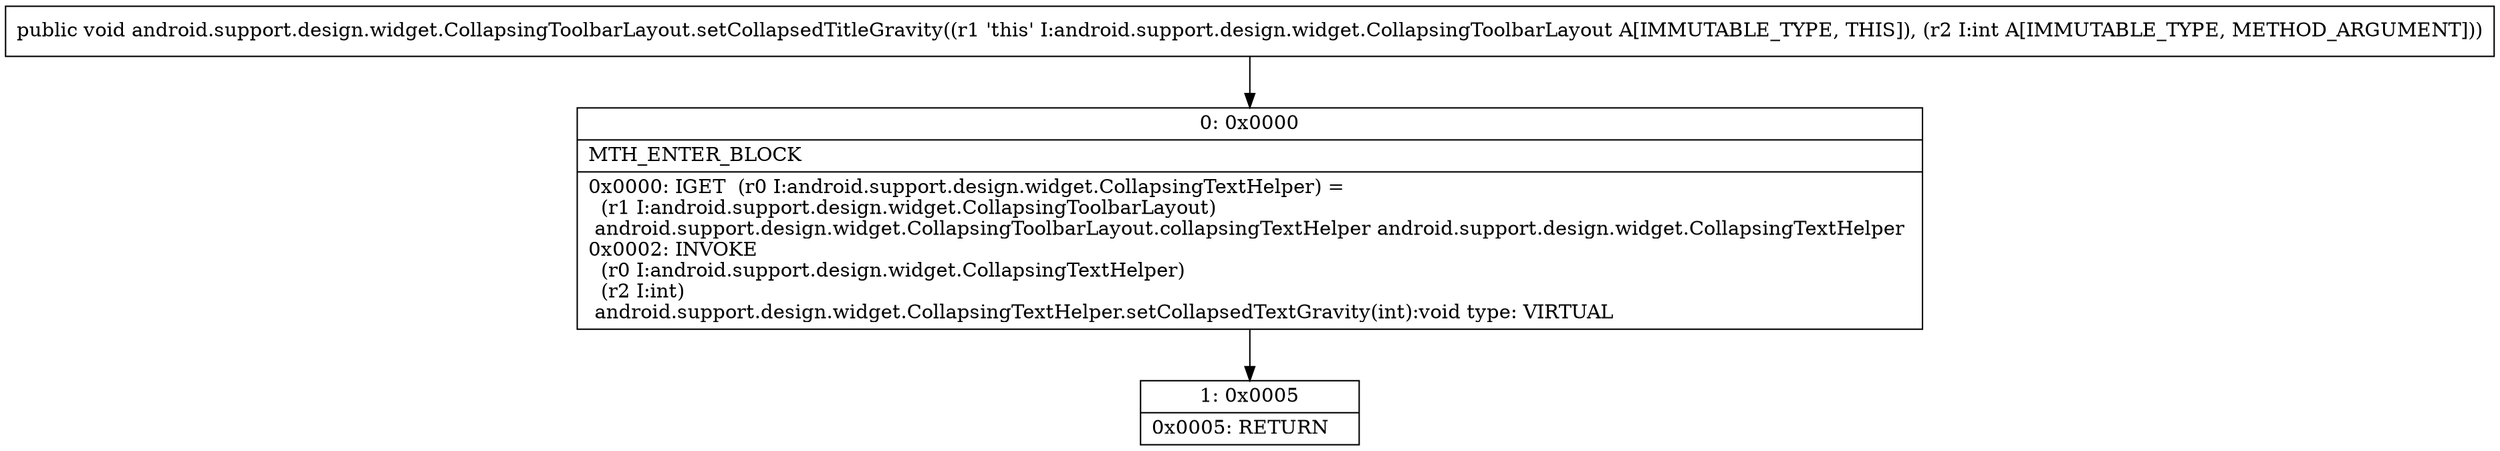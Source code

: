 digraph "CFG forandroid.support.design.widget.CollapsingToolbarLayout.setCollapsedTitleGravity(I)V" {
Node_0 [shape=record,label="{0\:\ 0x0000|MTH_ENTER_BLOCK\l|0x0000: IGET  (r0 I:android.support.design.widget.CollapsingTextHelper) = \l  (r1 I:android.support.design.widget.CollapsingToolbarLayout)\l android.support.design.widget.CollapsingToolbarLayout.collapsingTextHelper android.support.design.widget.CollapsingTextHelper \l0x0002: INVOKE  \l  (r0 I:android.support.design.widget.CollapsingTextHelper)\l  (r2 I:int)\l android.support.design.widget.CollapsingTextHelper.setCollapsedTextGravity(int):void type: VIRTUAL \l}"];
Node_1 [shape=record,label="{1\:\ 0x0005|0x0005: RETURN   \l}"];
MethodNode[shape=record,label="{public void android.support.design.widget.CollapsingToolbarLayout.setCollapsedTitleGravity((r1 'this' I:android.support.design.widget.CollapsingToolbarLayout A[IMMUTABLE_TYPE, THIS]), (r2 I:int A[IMMUTABLE_TYPE, METHOD_ARGUMENT])) }"];
MethodNode -> Node_0;
Node_0 -> Node_1;
}

